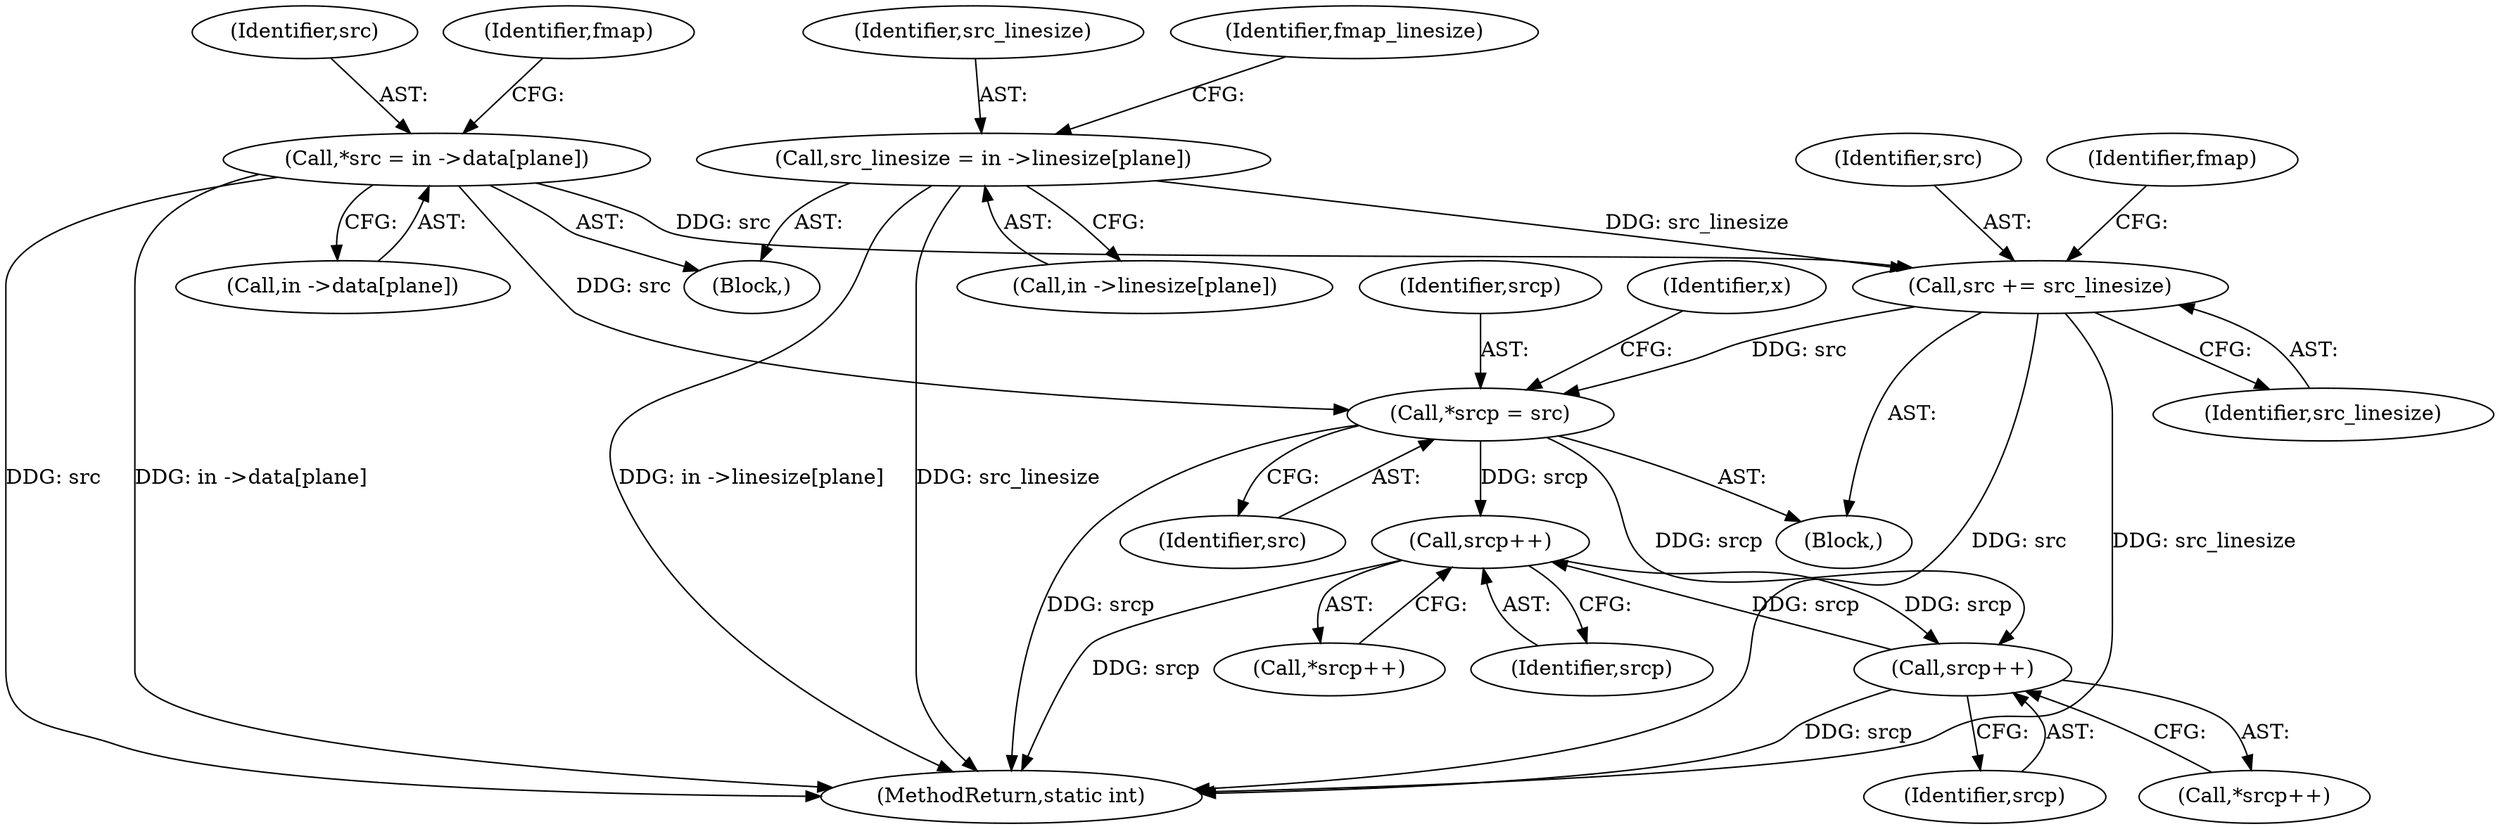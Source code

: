 digraph "0_FFmpeg_e43a0a232dbf6d3c161823c2e07c52e76227a1bc_10@pointer" {
"1000499" [label="(Call,src += src_linesize)"];
"1000365" [label="(Call,src_linesize = in ->linesize[plane])"];
"1000343" [label="(Call,*src = in ->data[plane])"];
"1000441" [label="(Call,*srcp = src)"];
"1000475" [label="(Call,srcp++)"];
"1000493" [label="(Call,srcp++)"];
"1000367" [label="(Call,in ->linesize[plane])"];
"1000344" [label="(Identifier,src)"];
"1000499" [label="(Call,src += src_linesize)"];
"1000435" [label="(Block,)"];
"1000475" [label="(Call,srcp++)"];
"1000442" [label="(Identifier,srcp)"];
"1000492" [label="(Call,*srcp++)"];
"1000366" [label="(Identifier,src_linesize)"];
"1000441" [label="(Call,*srcp = src)"];
"1000474" [label="(Call,*srcp++)"];
"1000443" [label="(Identifier,src)"];
"1000511" [label="(MethodReturn,static int)"];
"1000352" [label="(Identifier,fmap)"];
"1000365" [label="(Call,src_linesize = in ->linesize[plane])"];
"1000501" [label="(Identifier,src_linesize)"];
"1000500" [label="(Identifier,src)"];
"1000494" [label="(Identifier,srcp)"];
"1000476" [label="(Identifier,srcp)"];
"1000345" [label="(Call,in ->data[plane])"];
"1000446" [label="(Identifier,x)"];
"1000503" [label="(Identifier,fmap)"];
"1000374" [label="(Identifier,fmap_linesize)"];
"1000333" [label="(Block,)"];
"1000343" [label="(Call,*src = in ->data[plane])"];
"1000493" [label="(Call,srcp++)"];
"1000499" -> "1000435"  [label="AST: "];
"1000499" -> "1000501"  [label="CFG: "];
"1000500" -> "1000499"  [label="AST: "];
"1000501" -> "1000499"  [label="AST: "];
"1000503" -> "1000499"  [label="CFG: "];
"1000499" -> "1000511"  [label="DDG: src"];
"1000499" -> "1000511"  [label="DDG: src_linesize"];
"1000499" -> "1000441"  [label="DDG: src"];
"1000365" -> "1000499"  [label="DDG: src_linesize"];
"1000343" -> "1000499"  [label="DDG: src"];
"1000365" -> "1000333"  [label="AST: "];
"1000365" -> "1000367"  [label="CFG: "];
"1000366" -> "1000365"  [label="AST: "];
"1000367" -> "1000365"  [label="AST: "];
"1000374" -> "1000365"  [label="CFG: "];
"1000365" -> "1000511"  [label="DDG: in ->linesize[plane]"];
"1000365" -> "1000511"  [label="DDG: src_linesize"];
"1000343" -> "1000333"  [label="AST: "];
"1000343" -> "1000345"  [label="CFG: "];
"1000344" -> "1000343"  [label="AST: "];
"1000345" -> "1000343"  [label="AST: "];
"1000352" -> "1000343"  [label="CFG: "];
"1000343" -> "1000511"  [label="DDG: src"];
"1000343" -> "1000511"  [label="DDG: in ->data[plane]"];
"1000343" -> "1000441"  [label="DDG: src"];
"1000441" -> "1000435"  [label="AST: "];
"1000441" -> "1000443"  [label="CFG: "];
"1000442" -> "1000441"  [label="AST: "];
"1000443" -> "1000441"  [label="AST: "];
"1000446" -> "1000441"  [label="CFG: "];
"1000441" -> "1000511"  [label="DDG: srcp"];
"1000441" -> "1000475"  [label="DDG: srcp"];
"1000441" -> "1000493"  [label="DDG: srcp"];
"1000475" -> "1000474"  [label="AST: "];
"1000475" -> "1000476"  [label="CFG: "];
"1000476" -> "1000475"  [label="AST: "];
"1000474" -> "1000475"  [label="CFG: "];
"1000475" -> "1000511"  [label="DDG: srcp"];
"1000493" -> "1000475"  [label="DDG: srcp"];
"1000475" -> "1000493"  [label="DDG: srcp"];
"1000493" -> "1000492"  [label="AST: "];
"1000493" -> "1000494"  [label="CFG: "];
"1000494" -> "1000493"  [label="AST: "];
"1000492" -> "1000493"  [label="CFG: "];
"1000493" -> "1000511"  [label="DDG: srcp"];
}
